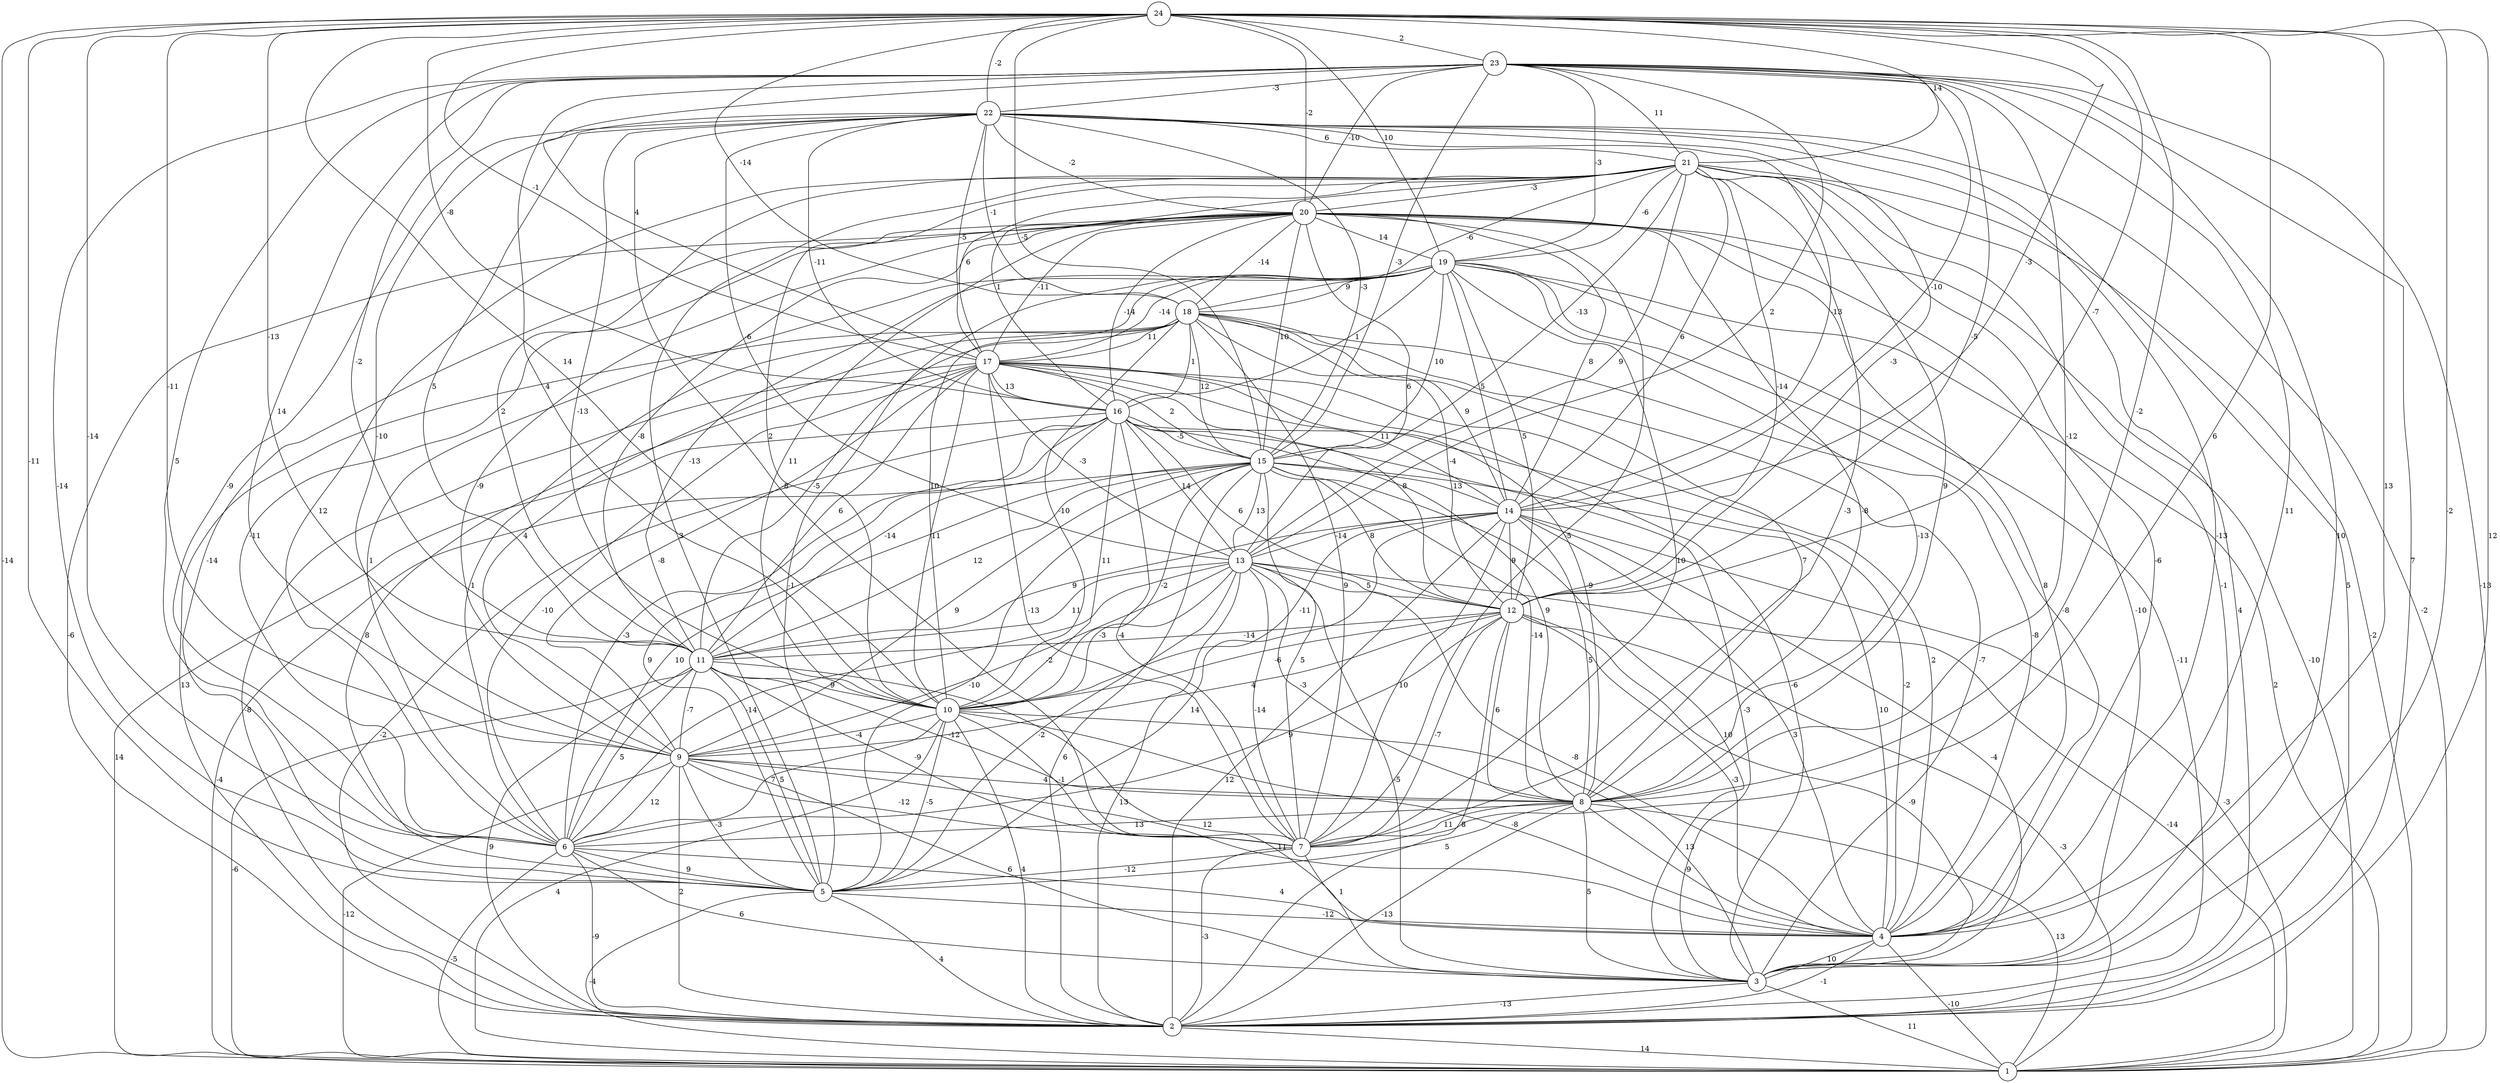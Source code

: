graph { 
	 fontname="Helvetica,Arial,sans-serif" 
	 node [shape = circle]; 
	 24 -- 1 [label = "-14"];
	 24 -- 2 [label = "12"];
	 24 -- 3 [label = "-2"];
	 24 -- 4 [label = "13"];
	 24 -- 5 [label = "-11"];
	 24 -- 6 [label = "-14"];
	 24 -- 7 [label = "6"];
	 24 -- 8 [label = "-2"];
	 24 -- 9 [label = "-11"];
	 24 -- 10 [label = "14"];
	 24 -- 11 [label = "-13"];
	 24 -- 12 [label = "-7"];
	 24 -- 14 [label = "-3"];
	 24 -- 15 [label = "-5"];
	 24 -- 16 [label = "-8"];
	 24 -- 17 [label = "-1"];
	 24 -- 18 [label = "-14"];
	 24 -- 19 [label = "10"];
	 24 -- 20 [label = "-2"];
	 24 -- 21 [label = "14"];
	 24 -- 22 [label = "-2"];
	 24 -- 23 [label = "2"];
	 23 -- 1 [label = "-13"];
	 23 -- 2 [label = "7"];
	 23 -- 3 [label = "10"];
	 23 -- 4 [label = "11"];
	 23 -- 5 [label = "-14"];
	 23 -- 6 [label = "5"];
	 23 -- 8 [label = "-12"];
	 23 -- 9 [label = "14"];
	 23 -- 10 [label = "4"];
	 23 -- 11 [label = "-2"];
	 23 -- 12 [label = "-5"];
	 23 -- 13 [label = "2"];
	 23 -- 14 [label = "-10"];
	 23 -- 15 [label = "-3"];
	 23 -- 17 [label = "4"];
	 23 -- 19 [label = "-3"];
	 23 -- 20 [label = "-10"];
	 23 -- 21 [label = "11"];
	 23 -- 22 [label = "-3"];
	 22 -- 1 [label = "-2"];
	 22 -- 2 [label = "5"];
	 22 -- 4 [label = "-13"];
	 22 -- 6 [label = "-9"];
	 22 -- 7 [label = "-8"];
	 22 -- 9 [label = "-10"];
	 22 -- 10 [label = "-13"];
	 22 -- 11 [label = "5"];
	 22 -- 12 [label = "-3"];
	 22 -- 13 [label = "-6"];
	 22 -- 14 [label = "-13"];
	 22 -- 15 [label = "-3"];
	 22 -- 16 [label = "-11"];
	 22 -- 17 [label = "-5"];
	 22 -- 18 [label = "-1"];
	 22 -- 20 [label = "-2"];
	 22 -- 21 [label = "6"];
	 21 -- 1 [label = "-2"];
	 21 -- 2 [label = "4"];
	 21 -- 3 [label = "-1"];
	 21 -- 4 [label = "-6"];
	 21 -- 5 [label = "3"];
	 21 -- 6 [label = "12"];
	 21 -- 7 [label = "-3"];
	 21 -- 8 [label = "9"];
	 21 -- 10 [label = "2"];
	 21 -- 11 [label = "2"];
	 21 -- 12 [label = "-14"];
	 21 -- 13 [label = "9"];
	 21 -- 14 [label = "6"];
	 21 -- 15 [label = "-13"];
	 21 -- 16 [label = "1"];
	 21 -- 17 [label = "6"];
	 21 -- 18 [label = "-6"];
	 21 -- 19 [label = "-6"];
	 21 -- 20 [label = "-3"];
	 20 -- 1 [label = "-10"];
	 20 -- 2 [label = "-6"];
	 20 -- 3 [label = "-10"];
	 20 -- 4 [label = "8"];
	 20 -- 5 [label = "-14"];
	 20 -- 6 [label = "-11"];
	 20 -- 7 [label = "-5"];
	 20 -- 8 [label = "-8"];
	 20 -- 9 [label = "-9"];
	 20 -- 10 [label = "11"];
	 20 -- 11 [label = "-8"];
	 20 -- 13 [label = "6"];
	 20 -- 14 [label = "8"];
	 20 -- 15 [label = "10"];
	 20 -- 16 [label = "-14"];
	 20 -- 17 [label = "-11"];
	 20 -- 18 [label = "-14"];
	 20 -- 19 [label = "14"];
	 19 -- 1 [label = "2"];
	 19 -- 2 [label = "-11"];
	 19 -- 4 [label = "-8"];
	 19 -- 5 [label = "-1"];
	 19 -- 6 [label = "1"];
	 19 -- 7 [label = "10"];
	 19 -- 8 [label = "-13"];
	 19 -- 10 [label = "10"];
	 19 -- 11 [label = "-13"];
	 19 -- 12 [label = "5"];
	 19 -- 14 [label = "5"];
	 19 -- 15 [label = "10"];
	 19 -- 16 [label = "1"];
	 19 -- 17 [label = "-14"];
	 19 -- 18 [label = "9"];
	 18 -- 2 [label = "13"];
	 18 -- 3 [label = "-7"];
	 18 -- 4 [label = "-8"];
	 18 -- 6 [label = "1"];
	 18 -- 7 [label = "9"];
	 18 -- 8 [label = "7"];
	 18 -- 9 [label = "4"];
	 18 -- 10 [label = "-10"];
	 18 -- 11 [label = "-5"];
	 18 -- 12 [label = "-4"];
	 18 -- 14 [label = "9"];
	 18 -- 15 [label = "12"];
	 18 -- 16 [label = "1"];
	 18 -- 17 [label = "11"];
	 17 -- 2 [label = "-8"];
	 17 -- 3 [label = "-6"];
	 17 -- 4 [label = "2"];
	 17 -- 5 [label = "8"];
	 17 -- 6 [label = "-10"];
	 17 -- 7 [label = "-13"];
	 17 -- 8 [label = "-9"];
	 17 -- 9 [label = "-8"];
	 17 -- 10 [label = "11"];
	 17 -- 11 [label = "6"];
	 17 -- 12 [label = "8"];
	 17 -- 13 [label = "-3"];
	 17 -- 14 [label = "11"];
	 17 -- 15 [label = "2"];
	 17 -- 16 [label = "13"];
	 16 -- 1 [label = "14"];
	 16 -- 2 [label = "-2"];
	 16 -- 3 [label = "-3"];
	 16 -- 4 [label = "-2"];
	 16 -- 5 [label = "9"];
	 16 -- 6 [label = "-3"];
	 16 -- 7 [label = "-4"];
	 16 -- 8 [label = "9"];
	 16 -- 10 [label = "11"];
	 16 -- 11 [label = "-14"];
	 16 -- 12 [label = "6"];
	 16 -- 13 [label = "14"];
	 16 -- 15 [label = "-5"];
	 15 -- 1 [label = "-4"];
	 15 -- 2 [label = "6"];
	 15 -- 3 [label = "10"];
	 15 -- 4 [label = "10"];
	 15 -- 5 [label = "-10"];
	 15 -- 6 [label = "10"];
	 15 -- 7 [label = "5"];
	 15 -- 8 [label = "-14"];
	 15 -- 9 [label = "9"];
	 15 -- 10 [label = "-2"];
	 15 -- 11 [label = "12"];
	 15 -- 12 [label = "8"];
	 15 -- 13 [label = "13"];
	 15 -- 14 [label = "13"];
	 14 -- 1 [label = "-3"];
	 14 -- 2 [label = "12"];
	 14 -- 3 [label = "-4"];
	 14 -- 4 [label = "3"];
	 14 -- 5 [label = "14"];
	 14 -- 7 [label = "10"];
	 14 -- 8 [label = "5"];
	 14 -- 10 [label = "-11"];
	 14 -- 11 [label = "9"];
	 14 -- 12 [label = "9"];
	 14 -- 13 [label = "-14"];
	 13 -- 1 [label = "-14"];
	 13 -- 2 [label = "13"];
	 13 -- 3 [label = "-5"];
	 13 -- 4 [label = "-8"];
	 13 -- 5 [label = "-2"];
	 13 -- 6 [label = "-14"];
	 13 -- 7 [label = "-14"];
	 13 -- 8 [label = "-3"];
	 13 -- 9 [label = "-2"];
	 13 -- 10 [label = "-3"];
	 13 -- 11 [label = "11"];
	 13 -- 12 [label = "5"];
	 12 -- 1 [label = "-3"];
	 12 -- 2 [label = "8"];
	 12 -- 3 [label = "-9"];
	 12 -- 4 [label = "-3"];
	 12 -- 6 [label = "9"];
	 12 -- 7 [label = "-7"];
	 12 -- 8 [label = "6"];
	 12 -- 9 [label = "4"];
	 12 -- 10 [label = "-6"];
	 12 -- 11 [label = "-14"];
	 11 -- 1 [label = "-6"];
	 11 -- 2 [label = "9"];
	 11 -- 3 [label = "12"];
	 11 -- 5 [label = "5"];
	 11 -- 6 [label = "5"];
	 11 -- 7 [label = "-9"];
	 11 -- 8 [label = "-12"];
	 11 -- 9 [label = "-7"];
	 11 -- 10 [label = "9"];
	 10 -- 1 [label = "4"];
	 10 -- 2 [label = "4"];
	 10 -- 3 [label = "13"];
	 10 -- 4 [label = "-8"];
	 10 -- 5 [label = "-5"];
	 10 -- 6 [label = "7"];
	 10 -- 7 [label = "-1"];
	 10 -- 9 [label = "-4"];
	 9 -- 1 [label = "-12"];
	 9 -- 2 [label = "2"];
	 9 -- 3 [label = "6"];
	 9 -- 4 [label = "11"];
	 9 -- 5 [label = "-3"];
	 9 -- 6 [label = "12"];
	 9 -- 7 [label = "-12"];
	 9 -- 8 [label = "4"];
	 8 -- 1 [label = "13"];
	 8 -- 2 [label = "-13"];
	 8 -- 3 [label = "5"];
	 8 -- 4 [label = "-9"];
	 8 -- 5 [label = "5"];
	 8 -- 6 [label = "13"];
	 8 -- 7 [label = "11"];
	 7 -- 2 [label = "-3"];
	 7 -- 4 [label = "1"];
	 7 -- 5 [label = "-12"];
	 6 -- 1 [label = "-5"];
	 6 -- 2 [label = "-9"];
	 6 -- 3 [label = "6"];
	 6 -- 4 [label = "4"];
	 6 -- 5 [label = "9"];
	 5 -- 1 [label = "-4"];
	 5 -- 2 [label = "4"];
	 5 -- 4 [label = "-12"];
	 4 -- 1 [label = "-10"];
	 4 -- 2 [label = "-1"];
	 4 -- 3 [label = "10"];
	 3 -- 1 [label = "11"];
	 3 -- 2 [label = "-13"];
	 2 -- 1 [label = "14"];
	 1;
	 2;
	 3;
	 4;
	 5;
	 6;
	 7;
	 8;
	 9;
	 10;
	 11;
	 12;
	 13;
	 14;
	 15;
	 16;
	 17;
	 18;
	 19;
	 20;
	 21;
	 22;
	 23;
	 24;
}

